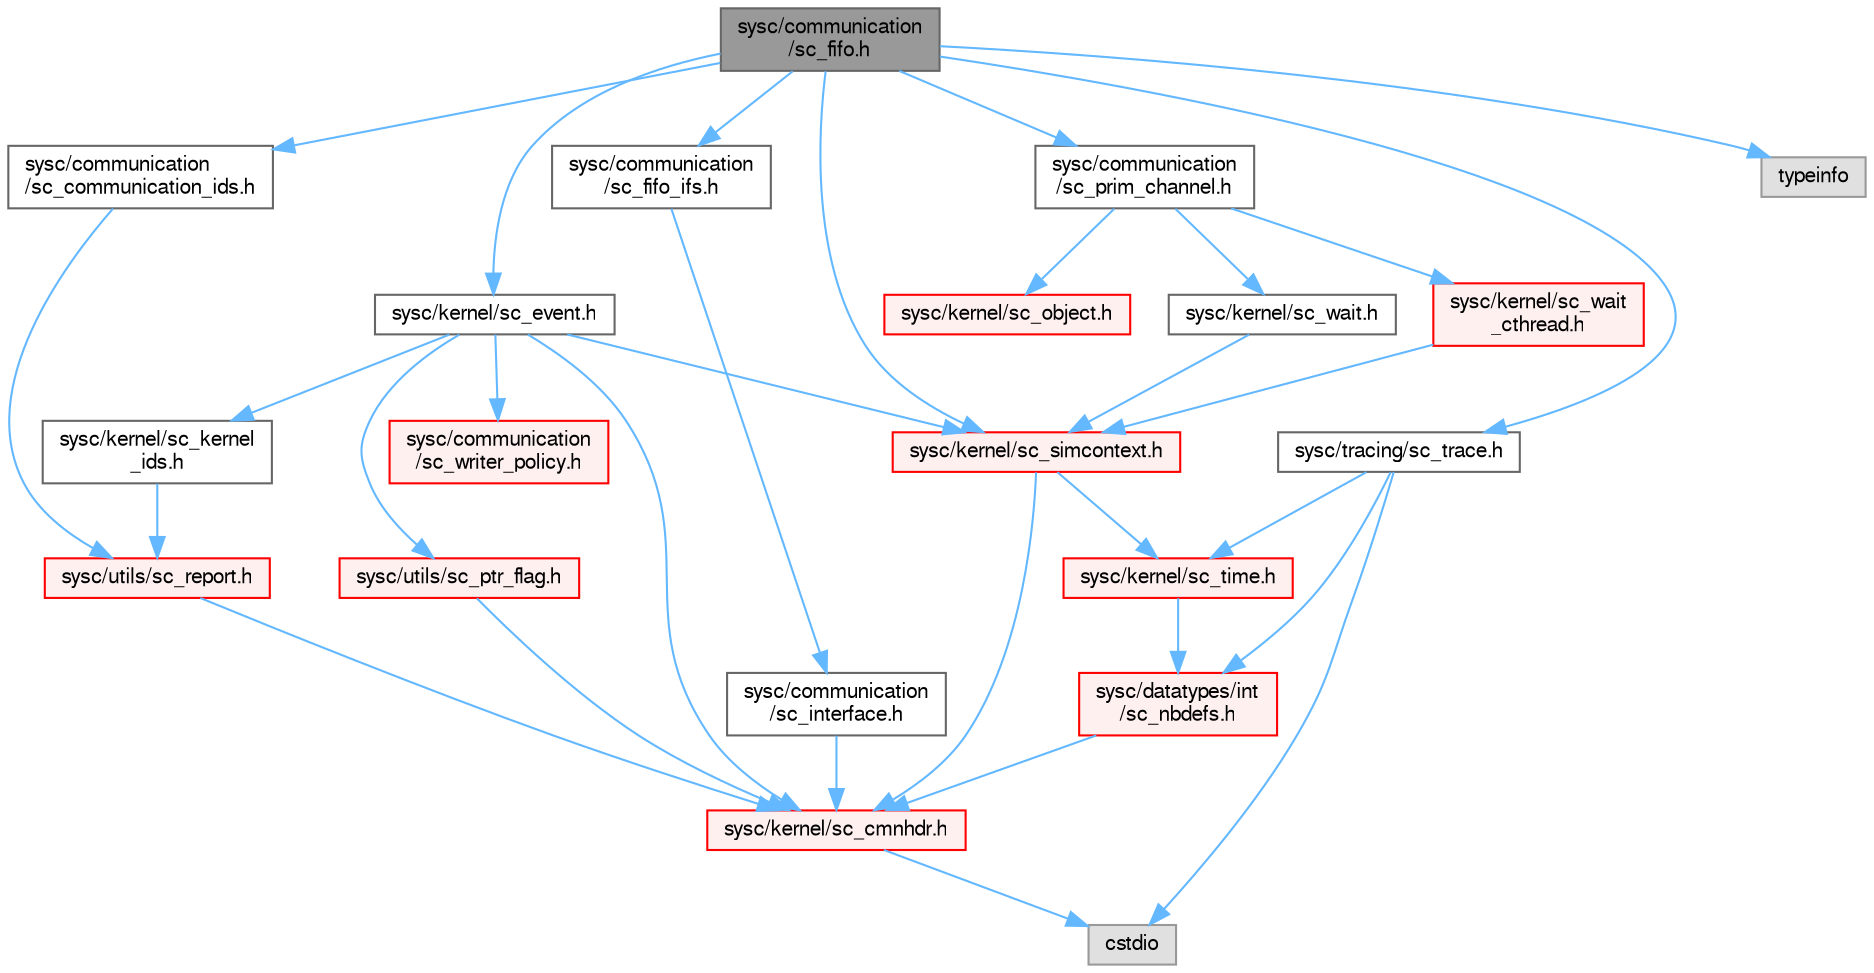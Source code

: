 digraph "sysc/communication/sc_fifo.h"
{
 // LATEX_PDF_SIZE
  bgcolor="transparent";
  edge [fontname=FreeSans,fontsize=10,labelfontname=FreeSans,labelfontsize=10];
  node [fontname=FreeSans,fontsize=10,shape=box,height=0.2,width=0.4];
  Node1 [id="Node000001",label="sysc/communication\l/sc_fifo.h",height=0.2,width=0.4,color="gray40", fillcolor="grey60", style="filled", fontcolor="black",tooltip=" "];
  Node1 -> Node2 [id="edge1_Node000001_Node000002",color="steelblue1",style="solid",tooltip=" "];
  Node2 [id="Node000002",label="sysc/communication\l/sc_communication_ids.h",height=0.2,width=0.4,color="grey40", fillcolor="white", style="filled",URL="$a00323.html",tooltip=" "];
  Node2 -> Node3 [id="edge2_Node000002_Node000003",color="steelblue1",style="solid",tooltip=" "];
  Node3 [id="Node000003",label="sysc/utils/sc_report.h",height=0.2,width=0.4,color="red", fillcolor="#FFF0F0", style="filled",URL="$a00212.html",tooltip=" "];
  Node3 -> Node6 [id="edge3_Node000003_Node000006",color="steelblue1",style="solid",tooltip=" "];
  Node6 [id="Node000006",label="sysc/kernel/sc_cmnhdr.h",height=0.2,width=0.4,color="red", fillcolor="#FFF0F0", style="filled",URL="$a00428.html",tooltip=" "];
  Node6 -> Node8 [id="edge4_Node000006_Node000008",color="steelblue1",style="solid",tooltip=" "];
  Node8 [id="Node000008",label="cstdio",height=0.2,width=0.4,color="grey60", fillcolor="#E0E0E0", style="filled",tooltip=" "];
  Node1 -> Node12 [id="edge5_Node000001_Node000012",color="steelblue1",style="solid",tooltip=" "];
  Node12 [id="Node000012",label="sysc/communication\l/sc_prim_channel.h",height=0.2,width=0.4,color="grey40", fillcolor="white", style="filled",URL="$a00242.html",tooltip=" "];
  Node12 -> Node13 [id="edge6_Node000012_Node000013",color="steelblue1",style="solid",tooltip=" "];
  Node13 [id="Node000013",label="sysc/kernel/sc_object.h",height=0.2,width=0.4,color="red", fillcolor="#FFF0F0", style="filled",URL="$a00380.html",tooltip=" "];
  Node12 -> Node16 [id="edge7_Node000012_Node000016",color="steelblue1",style="solid",tooltip=" "];
  Node16 [id="Node000016",label="sysc/kernel/sc_wait.h",height=0.2,width=0.4,color="grey40", fillcolor="white", style="filled",URL="$a00332.html",tooltip=" "];
  Node16 -> Node17 [id="edge8_Node000016_Node000017",color="steelblue1",style="solid",tooltip=" "];
  Node17 [id="Node000017",label="sysc/kernel/sc_simcontext.h",height=0.2,width=0.4,color="red", fillcolor="#FFF0F0", style="filled",URL="$a00377.html",tooltip=" "];
  Node17 -> Node6 [id="edge9_Node000017_Node000006",color="steelblue1",style="solid",tooltip=" "];
  Node17 -> Node26 [id="edge10_Node000017_Node000026",color="steelblue1",style="solid",tooltip=" "];
  Node26 [id="Node000026",label="sysc/kernel/sc_time.h",height=0.2,width=0.4,color="red", fillcolor="#FFF0F0", style="filled",URL="$a00365.html",tooltip=" "];
  Node26 -> Node27 [id="edge11_Node000026_Node000027",color="steelblue1",style="solid",tooltip=" "];
  Node27 [id="Node000027",label="sysc/datatypes/int\l/sc_nbdefs.h",height=0.2,width=0.4,color="red", fillcolor="#FFF0F0", style="filled",URL="$a00140.html",tooltip=" "];
  Node27 -> Node6 [id="edge12_Node000027_Node000006",color="steelblue1",style="solid",tooltip=" "];
  Node12 -> Node52 [id="edge13_Node000012_Node000052",color="steelblue1",style="solid",tooltip=" "];
  Node52 [id="Node000052",label="sysc/kernel/sc_wait\l_cthread.h",height=0.2,width=0.4,color="red", fillcolor="#FFF0F0", style="filled",URL="$a00389.html",tooltip=" "];
  Node52 -> Node17 [id="edge14_Node000052_Node000017",color="steelblue1",style="solid",tooltip=" "];
  Node1 -> Node57 [id="edge15_Node000001_Node000057",color="steelblue1",style="solid",tooltip=" "];
  Node57 [id="Node000057",label="sysc/communication\l/sc_fifo_ifs.h",height=0.2,width=0.4,color="grey40", fillcolor="white", style="filled",URL="$a00269.html",tooltip=" "];
  Node57 -> Node23 [id="edge16_Node000057_Node000023",color="steelblue1",style="solid",tooltip=" "];
  Node23 [id="Node000023",label="sysc/communication\l/sc_interface.h",height=0.2,width=0.4,color="grey40", fillcolor="white", style="filled",URL="$a00302.html",tooltip=" "];
  Node23 -> Node6 [id="edge17_Node000023_Node000006",color="steelblue1",style="solid",tooltip=" "];
  Node1 -> Node58 [id="edge18_Node000001_Node000058",color="steelblue1",style="solid",tooltip=" "];
  Node58 [id="Node000058",label="sysc/kernel/sc_event.h",height=0.2,width=0.4,color="grey40", fillcolor="white", style="filled",URL="$a00398.html",tooltip=" "];
  Node58 -> Node6 [id="edge19_Node000058_Node000006",color="steelblue1",style="solid",tooltip=" "];
  Node58 -> Node20 [id="edge20_Node000058_Node000020",color="steelblue1",style="solid",tooltip=" "];
  Node20 [id="Node000020",label="sysc/kernel/sc_kernel\l_ids.h",height=0.2,width=0.4,color="grey40", fillcolor="white", style="filled",URL="$a00386.html",tooltip=" "];
  Node20 -> Node3 [id="edge21_Node000020_Node000003",color="steelblue1",style="solid",tooltip=" "];
  Node58 -> Node17 [id="edge22_Node000058_Node000017",color="steelblue1",style="solid",tooltip=" "];
  Node58 -> Node59 [id="edge23_Node000058_Node000059",color="steelblue1",style="solid",tooltip=" "];
  Node59 [id="Node000059",label="sysc/communication\l/sc_writer_policy.h",height=0.2,width=0.4,color="red", fillcolor="#FFF0F0", style="filled",URL="$a00248.html",tooltip=" "];
  Node58 -> Node61 [id="edge24_Node000058_Node000061",color="steelblue1",style="solid",tooltip=" "];
  Node61 [id="Node000061",label="sysc/utils/sc_ptr_flag.h",height=0.2,width=0.4,color="red", fillcolor="#FFF0F0", style="filled",URL="$a00239.html",tooltip=" "];
  Node61 -> Node6 [id="edge25_Node000061_Node000006",color="steelblue1",style="solid",tooltip=" "];
  Node1 -> Node17 [id="edge26_Node000001_Node000017",color="steelblue1",style="solid",tooltip=" "];
  Node1 -> Node62 [id="edge27_Node000001_Node000062",color="steelblue1",style="solid",tooltip=" "];
  Node62 [id="Node000062",label="sysc/tracing/sc_trace.h",height=0.2,width=0.4,color="grey40", fillcolor="white", style="filled",URL="$a00017.html",tooltip=" "];
  Node62 -> Node8 [id="edge28_Node000062_Node000008",color="steelblue1",style="solid",tooltip=" "];
  Node62 -> Node27 [id="edge29_Node000062_Node000027",color="steelblue1",style="solid",tooltip=" "];
  Node62 -> Node26 [id="edge30_Node000062_Node000026",color="steelblue1",style="solid",tooltip=" "];
  Node1 -> Node63 [id="edge31_Node000001_Node000063",color="steelblue1",style="solid",tooltip=" "];
  Node63 [id="Node000063",label="typeinfo",height=0.2,width=0.4,color="grey60", fillcolor="#E0E0E0", style="filled",tooltip=" "];
}
